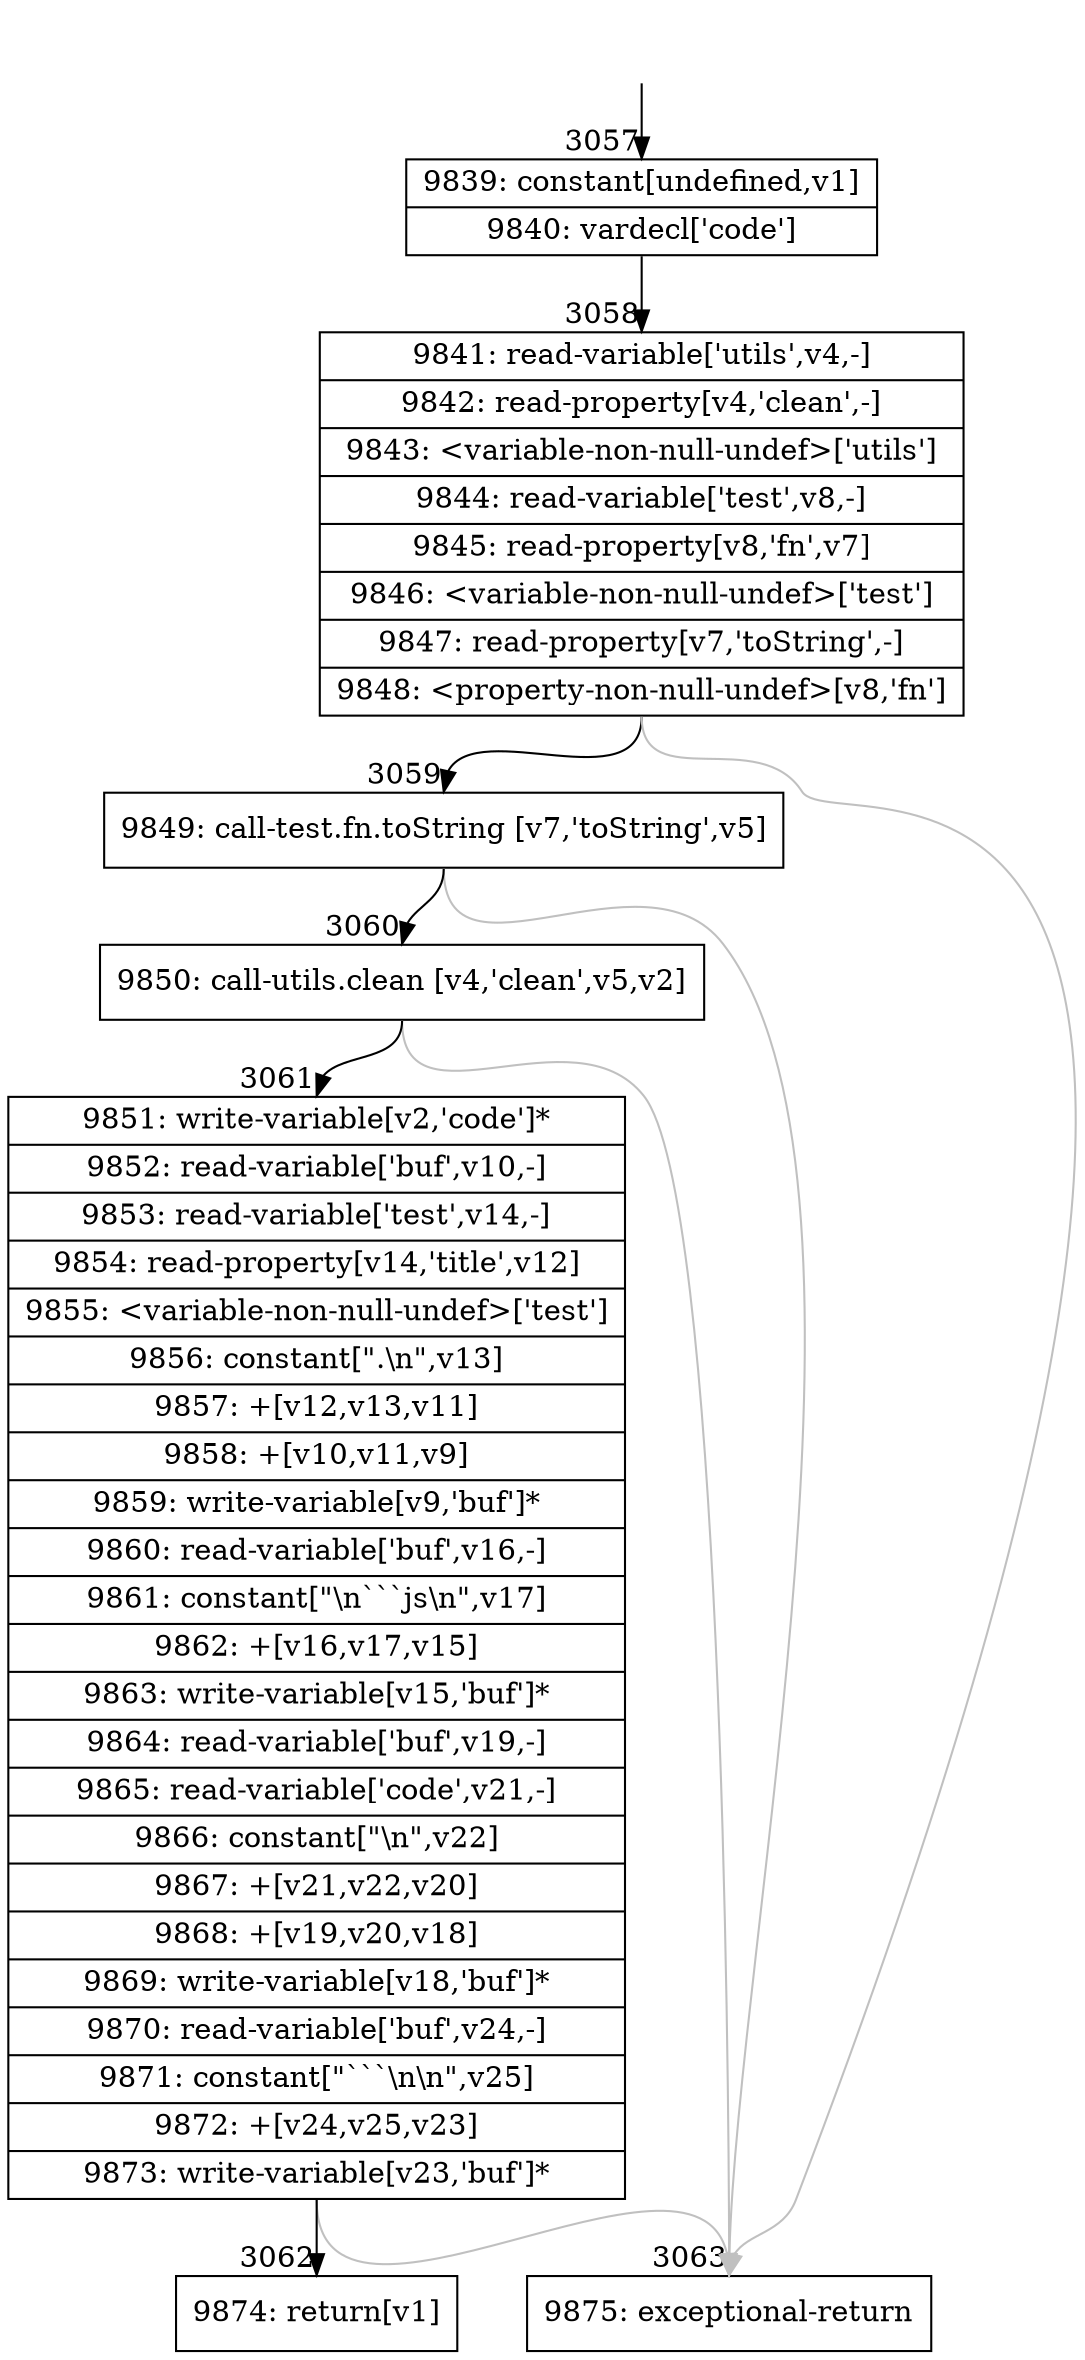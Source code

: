 digraph {
rankdir="TD"
BB_entry273[shape=none,label=""];
BB_entry273 -> BB3057 [tailport=s, headport=n, headlabel="    3057"]
BB3057 [shape=record label="{9839: constant[undefined,v1]|9840: vardecl['code']}" ] 
BB3057 -> BB3058 [tailport=s, headport=n, headlabel="      3058"]
BB3058 [shape=record label="{9841: read-variable['utils',v4,-]|9842: read-property[v4,'clean',-]|9843: \<variable-non-null-undef\>['utils']|9844: read-variable['test',v8,-]|9845: read-property[v8,'fn',v7]|9846: \<variable-non-null-undef\>['test']|9847: read-property[v7,'toString',-]|9848: \<property-non-null-undef\>[v8,'fn']}" ] 
BB3058 -> BB3059 [tailport=s, headport=n, headlabel="      3059"]
BB3058 -> BB3063 [tailport=s, headport=n, color=gray, headlabel="      3063"]
BB3059 [shape=record label="{9849: call-test.fn.toString [v7,'toString',v5]}" ] 
BB3059 -> BB3060 [tailport=s, headport=n, headlabel="      3060"]
BB3059 -> BB3063 [tailport=s, headport=n, color=gray]
BB3060 [shape=record label="{9850: call-utils.clean [v4,'clean',v5,v2]}" ] 
BB3060 -> BB3061 [tailport=s, headport=n, headlabel="      3061"]
BB3060 -> BB3063 [tailport=s, headport=n, color=gray]
BB3061 [shape=record label="{9851: write-variable[v2,'code']*|9852: read-variable['buf',v10,-]|9853: read-variable['test',v14,-]|9854: read-property[v14,'title',v12]|9855: \<variable-non-null-undef\>['test']|9856: constant[\".\\n\",v13]|9857: +[v12,v13,v11]|9858: +[v10,v11,v9]|9859: write-variable[v9,'buf']*|9860: read-variable['buf',v16,-]|9861: constant[\"\\n```js\\n\",v17]|9862: +[v16,v17,v15]|9863: write-variable[v15,'buf']*|9864: read-variable['buf',v19,-]|9865: read-variable['code',v21,-]|9866: constant[\"\\n\",v22]|9867: +[v21,v22,v20]|9868: +[v19,v20,v18]|9869: write-variable[v18,'buf']*|9870: read-variable['buf',v24,-]|9871: constant[\"```\\n\\n\",v25]|9872: +[v24,v25,v23]|9873: write-variable[v23,'buf']*}" ] 
BB3061 -> BB3062 [tailport=s, headport=n, headlabel="      3062"]
BB3061 -> BB3063 [tailport=s, headport=n, color=gray]
BB3062 [shape=record label="{9874: return[v1]}" ] 
BB3063 [shape=record label="{9875: exceptional-return}" ] 
//#$~ 3544
}
